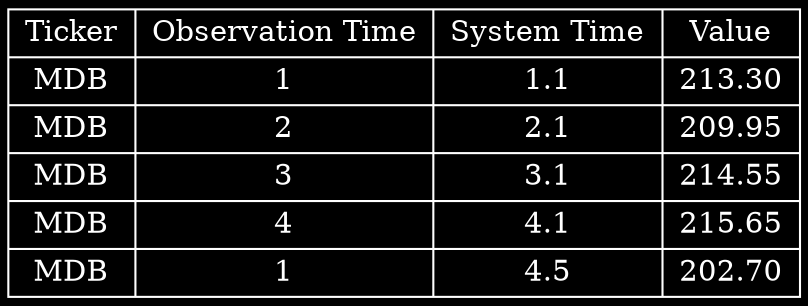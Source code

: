 digraph ER {
    bgcolor=black

    market_data [ color=white fontcolor=white shape=record label="{Ticker|MDB|MDB|MDB|MDB|MDB}|{Observation Time|1|2|3|4|1}|{System Time|1.1|2.1|3.1|4.1|4.5}|{Value|213.30|209.95|214.55|215.65|202.70}"]
}
